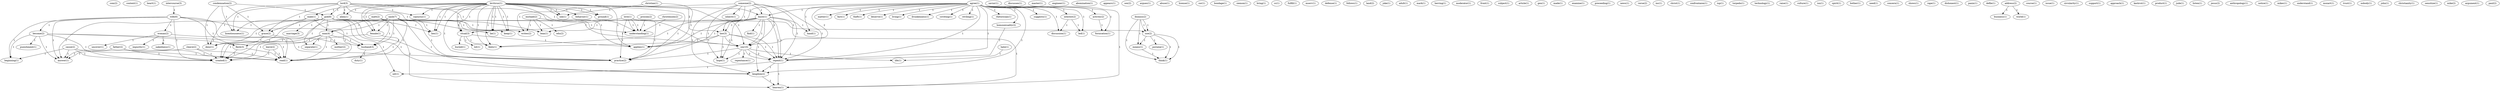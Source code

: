 digraph G {
  com [ label="com(2)" ];
  context [ label="context(1)" ];
  heart [ label="heart(1)" ];
  condemnation [ label="condemnation(2)" ];
  god [ label="god(8)" ];
  licentiousness [ label="licentiousness(1)" ];
  grace [ label="grace(2)" ];
  deny [ label="deny(1)" ];
  savior [ label="savior(1)" ];
  intercourse [ label="intercourse(3)" ];
  wife [ label="wife(6)" ];
  discusses [ label="discusses(1)" ];
  agree [ label="agree(1)" ];
  suggests [ label="suggests(1)" ];
  matter [ label="matter(1)" ];
  fact [ label="fact(1)" ];
  know [ label="know(1)" ];
  theft [ label="theft(1)" ];
  deserve [ label="deserve(1)" ];
  sin [ label="sin(10)" ];
  living [ label="living(1)" ];
  hand [ label="hand(1)" ];
  repent [ label="repent(2)" ];
  drunkenness [ label="drunkenness(1)" ];
  kingdom [ label="kingdom(2)" ];
  coveting [ label="coveting(1)" ];
  interest [ label="interest(2)" ];
  reviling [ label="reviling(1)" ];
  homosexuality [ label="homosexuality(2)" ];
  heaven [ label="heaven(1)" ];
  activity [ label="activity(2)" ];
  fornication [ label="fornication(1)" ];
  discussion [ label="discussion(1)" ];
  rhetorician [ label="rhetorician(1)" ];
  led [ label="led(1)" ];
  repent [ label="repent(1)" ];
  practice [ label="practice(2)" ];
  master [ label="master(1)" ];
  dismiss [ label="dismiss(2)" ];
  use [ label="use(1)" ];
  means [ label="means(1)" ];
  use [ label="use(2)" ];
  think [ label="think(1)" ];
  engineer [ label="engineer(1)" ];
  someone [ label="someone(2)" ];
  inherit [ label="inherit(1)" ];
  law [ label="law(3)" ];
  hope [ label="hope(1)" ];
  writes [ label="writes(2)" ];
  cause [ label="cause(2)" ];
  beginning [ label="beginning(1)" ];
  answer [ label="answer(1)" ];
  read [ label="read(1)" ];
  created [ label="created(1)" ];
  abomination [ label="abomination(1)" ];
  leviticus [ label="leviticus(4)" ];
  alien [ label="alien(1)" ];
  sojourns [ label="sojourns(1)" ];
  behavior [ label="behavior(1)" ];
  male [ label="male(1)" ];
  ground [ label="ground(1)" ];
  ritual [ label="ritual(3)" ];
  female [ label="female(1)" ];
  lie [ label="lie(1)" ];
  lies [ label="lies(1)" ];
  feels [ label="feels(1)" ];
  see [ label="see(1)" ];
  keep [ label="keep(1)" ];
  applies [ label="applies(1)" ];
  appears [ label="appears(1)" ];
  sex [ label="sex(2)" ];
  hate [ label="hate(1)" ];
  life [ label="life(1)" ];
  argues [ label="argues(1)" ];
  abuse [ label="abuse(1)" ];
  lord [ label="lord(3)" ];
  lean [ label="lean(1)" ];
  understanding [ label="understanding(1)" ];
  porneia [ label="porneia(1)" ];
  license [ label="license(1)" ];
  become [ label="become(2)" ];
  woman [ label="woman(2)" ];
  flesh [ label="flesh(3)" ];
  husband [ label="husband(3)" ];
  cor [ label="cor(1)" ];
  bondage [ label="bondage(1)" ];
  siemon [ label="siemon(1)" ];
  bring [ label="bring(1)" ];
  cc [ label="cc(1)" ];
  fulfill [ label="fulfill(1)" ];
  mserv [ label="mserv(1)" ];
  defense [ label="defense(1)" ];
  follows [ label="follows(1)" ];
  marriage [ label="marriage(3)" ];
  man [ label="man(4)" ];
  set [ label="set(1)" ];
  separate [ label="separate(1)" ];
  land [ label="land(2)" ];
  joke [ label="joke(1)" ];
  adult [ label="adult(1)" ];
  mark [ label="mark(1)" ];
  herring [ label="herring(1)" ];
  moderator [ label="moderator(1)" ];
  front [ label="front(1)" ];
  subject [ label="subject(1)" ];
  article [ label="article(1)" ];
  gen [ label="gen(1)" ];
  punishment [ label="punishment(1)" ];
  made [ label="made(1)" ];
  love [ label="love(1)" ];
  impurity [ label="impurity(1)" ];
  nakedness [ label="nakedness(1)" ];
  uncover [ label="uncover(1)" ];
  examine [ label="examine(1)" ];
  preceeding [ label="preceeding(1)" ];
  find [ label="find(1)" ];
  news [ label="news(1)" ];
  father [ label="father(2)" ];
  verse [ label="verse(2)" ];
  inc [ label="inc(1)" ];
  christ [ label="christ(1)" ];
  repentance [ label="repentance(1)" ];
  confrontaion [ label="confrontaion(1)" ];
  iup [ label="iup(1)" ];
  torpedo [ label="torpedo(1)" ];
  michael [ label="michael(2)" ];
  edu [ label="edu(2)" ];
  technology [ label="technology(1)" ];
  cleave [ label="cleave(2)" ];
  raise [ label="raise(1)" ];
  leviticus [ label="leviticus(1)" ];
  matt [ label="matt(2)" ];
  culture [ label="culture(1)" ];
  isn [ label="isn(1)" ];
  spirit [ label="spirit(1)" ];
  bother [ label="bother(1)" ];
  buried [ label="buried(1)" ];
  lot [ label="lot(1)" ];
  need [ label="need(1)" ];
  concern [ label="concern(1)" ];
  shows [ label="shows(1)" ];
  rape [ label="rape(1)" ];
  dishonest [ label="dishonest(1)" ];
  panix [ label="panix(1)" ];
  nasb [ label="nasb(7)" ];
  defile [ label="defile(1)" ];
  address [ label="address(2)" ];
  business [ label="business(1)" ];
  world [ label="world(1)" ];
  course [ label="course(1)" ];
  leave [ label="leave(2)" ];
  issue [ label="issue(1)" ];
  circularity [ label="circularity(1)" ];
  mother [ label="mother(2)" ];
  support [ label="support(1)" ];
  approach [ label="approach(1)" ];
  procom [ label="procom(2)" ];
  kashrut [ label="kashrut(1)" ];
  product [ label="product(1)" ];
  duty [ label="duty(1)" ];
  jude [ label="jude(1)" ];
  listen [ label="listen(1)" ];
  christensen [ label="christensen(2)" ];
  jesus [ label="jesus(2)" ];
  love [ label="love(1)" ];
  anthropology [ label="anthropology(1)" ];
  notice [ label="notice(1)" ];
  mikec [ label="mikec(1)" ];
  understand [ label="understand(1)" ];
  mozart [ label="mozart(1)" ];
  trust [ label="trust(1)" ];
  nobody [ label="nobody(1)" ];
  christian [ label="christian(1)" ];
  john [ label="john(1)" ];
  christianity [ label="christianity(1)" ];
  sensitize [ label="sensitize(1)" ];
  mike [ label="mike(2)" ];
  argument [ label="argument(1)" ];
  paul [ label="paul(2)" ];
  condemnation -> god [ label="1" ];
  condemnation -> licentiousness [ label="1" ];
  condemnation -> grace [ label="1" ];
  condemnation -> deny [ label="1" ];
  intercourse -> wife [ label="1" ];
  agree -> suggests [ label="1" ];
  agree -> matter [ label="1" ];
  agree -> fact [ label="1" ];
  agree -> know [ label="1" ];
  agree -> theft [ label="1" ];
  agree -> deserve [ label="1" ];
  agree -> sin [ label="2" ];
  agree -> living [ label="1" ];
  agree -> hand [ label="1" ];
  agree -> repent [ label="1" ];
  agree -> drunkenness [ label="1" ];
  agree -> kingdom [ label="1" ];
  agree -> coveting [ label="1" ];
  agree -> interest [ label="1" ];
  agree -> reviling [ label="1" ];
  agree -> homosexuality [ label="1" ];
  agree -> heaven [ label="1" ];
  agree -> activity [ label="1" ];
  agree -> fornication [ label="1" ];
  agree -> discussion [ label="1" ];
  agree -> rhetorician [ label="1" ];
  agree -> led [ label="1" ];
  agree -> repent [ label="1" ];
  agree -> practice [ label="1" ];
  dismiss -> use [ label="1" ];
  dismiss -> means [ label="1" ];
  dismiss -> use [ label="1" ];
  dismiss -> think [ label="1" ];
  someone -> inherit [ label="1" ];
  someone -> know [ label="1" ];
  someone -> law [ label="1" ];
  someone -> sin [ label="1" ];
  someone -> repent [ label="1" ];
  someone -> kingdom [ label="1" ];
  someone -> hope [ label="1" ];
  someone -> writes [ label="1" ];
  someone -> repent [ label="1" ];
  cause -> beginning [ label="1" ];
  cause -> answer [ label="1" ];
  cause -> read [ label="1" ];
  cause -> created [ label="1" ];
  leviticus -> alien [ label="1" ];
  leviticus -> sojourns [ label="1" ];
  leviticus -> behavior [ label="1" ];
  leviticus -> male [ label="1" ];
  leviticus -> know [ label="1" ];
  leviticus -> law [ label="2" ];
  leviticus -> sin [ label="1" ];
  leviticus -> ground [ label="1" ];
  leviticus -> ritual [ label="1" ];
  leviticus -> female [ label="1" ];
  leviticus -> lie [ label="1" ];
  leviticus -> lies [ label="1" ];
  leviticus -> feels [ label="1" ];
  leviticus -> practice [ label="1" ];
  leviticus -> see [ label="1" ];
  leviticus -> keep [ label="1" ];
  leviticus -> applies [ label="1" ];
  hate -> life [ label="1" ];
  lord -> alien [ label="1" ];
  lord -> god [ label="1" ];
  lord -> sojourns [ label="1" ];
  lord -> licentiousness [ label="1" ];
  lord -> grace [ label="1" ];
  lord -> lean [ label="1" ];
  lord -> deny [ label="1" ];
  lord -> understanding [ label="1" ];
  lord -> keep [ label="1" ];
  use -> porneia [ label="1" ];
  use -> means [ label="1" ];
  use -> think [ label="1" ];
  wife -> become [ label="1" ];
  wife -> beginning [ label="1" ];
  wife -> woman [ label="1" ];
  wife -> answer [ label="1" ];
  wife -> flesh [ label="1" ];
  wife -> husband [ label="1" ];
  wife -> read [ label="1" ];
  wife -> created [ label="1" ];
  god -> marriage [ label="1" ];
  god -> licentiousness [ label="1" ];
  god -> sin [ label="1" ];
  god -> grace [ label="1" ];
  god -> kingdom [ label="1" ];
  god -> deny [ label="1" ];
  god -> man [ label="1" ];
  god -> use [ label="1" ];
  god -> set [ label="1" ];
  god -> writes [ label="1" ];
  god -> practice [ label="2" ];
  god -> separate [ label="1" ];
  become -> beginning [ label="1" ];
  become -> punishment [ label="1" ];
  become -> answer [ label="1" ];
  become -> flesh [ label="1" ];
  become -> read [ label="1" ];
  become -> created [ label="1" ];
  love -> sin [ label="1" ];
  love -> lean [ label="1" ];
  love -> understanding [ label="1" ];
  love -> practice [ label="1" ];
  woman -> impurity [ label="1" ];
  woman -> nakedness [ label="1" ];
  woman -> husband [ label="1" ];
  woman -> uncover [ label="1" ];
  male -> answer [ label="1" ];
  male -> read [ label="1" ];
  male -> created [ label="1" ];
  male -> lies [ label="1" ];
  know -> law [ label="1" ];
  know -> sin [ label="1" ];
  know -> hand [ label="1" ];
  know -> repent [ label="1" ];
  know -> ritual [ label="1" ];
  know -> kingdom [ label="1" ];
  know -> heaven [ label="1" ];
  know -> feels [ label="1" ];
  know -> hope [ label="1" ];
  know -> repent [ label="1" ];
  know -> find [ label="1" ];
  know -> applies [ label="1" ];
  law -> sin [ label="1" ];
  law -> repent [ label="1" ];
  law -> feels [ label="1" ];
  law -> hope [ label="1" ];
  law -> repent [ label="1" ];
  law -> applies [ label="1" ];
  father -> answer [ label="1" ];
  father -> read [ label="1" ];
  father -> created [ label="1" ];
  sin -> repent [ label="2" ];
  sin -> repentance [ label="1" ];
  sin -> hope [ label="1" ];
  sin -> repent [ label="2" ];
  sin -> practice [ label="1" ];
  sin -> life [ label="1" ];
  means -> think [ label="1" ];
  grace -> deny [ label="1" ];
  grace -> practice [ label="1" ];
  michael -> edu [ label="1" ];
  michael -> lean [ label="1" ];
  michael -> writes [ label="1" ];
  michael -> understanding [ label="1" ];
  cleave -> answer [ label="1" ];
  cleave -> read [ label="1" ];
  cleave -> created [ label="1" ];
  leviticus -> ground [ label="1" ];
  leviticus -> ritual [ label="1" ];
  leviticus -> female [ label="1" ];
  leviticus -> lie [ label="1" ];
  leviticus -> lies [ label="1" ];
  leviticus -> feels [ label="1" ];
  leviticus -> practice [ label="1" ];
  leviticus -> see [ label="1" ];
  leviticus -> keep [ label="1" ];
  leviticus -> applies [ label="1" ];
  matt -> kingdom [ label="1" ];
  matt -> man [ label="1" ];
  matt -> husband [ label="1" ];
  matt -> heaven [ label="1" ];
  repent -> kingdom [ label="1" ];
  repent -> heaven [ label="1" ];
  repent -> set [ label="1" ];
  ritual -> feels [ label="1" ];
  ritual -> buried [ label="1" ];
  ritual -> lot [ label="1" ];
  ritual -> applies [ label="1" ];
  nasb -> man [ label="1" ];
  nasb -> female [ label="1" ];
  nasb -> husband [ label="1" ];
  nasb -> lie [ label="1" ];
  nasb -> read [ label="1" ];
  nasb -> created [ label="1" ];
  nasb -> lies [ label="1" ];
  nasb -> practice [ label="1" ];
  nasb -> keep [ label="1" ];
  kingdom -> heaven [ label="1" ];
  address -> business [ label="1" ];
  address -> world [ label="1" ];
  leave -> read [ label="1" ];
  leave -> created [ label="1" ];
  man -> flesh [ label="1" ];
  man -> husband [ label="1" ];
  man -> read [ label="1" ];
  man -> created [ label="1" ];
  man -> separate [ label="1" ];
  man -> mother [ label="1" ];
  use -> think [ label="1" ];
  female -> read [ label="1" ];
  female -> created [ label="1" ];
  flesh -> read [ label="1" ];
  flesh -> created [ label="1" ];
  procom -> understanding [ label="1" ];
  interest -> discussion [ label="1" ];
  interest -> led [ label="1" ];
  husband -> duty [ label="2" ];
  christensen -> understanding [ label="1" ];
  homosexuality -> repent [ label="1" ];
  love -> understanding [ label="1" ];
  love -> practice [ label="1" ];
  activity -> fornication [ label="1" ];
  christian -> see [ label="1" ];
  christian -> applies [ label="1" ];
}
